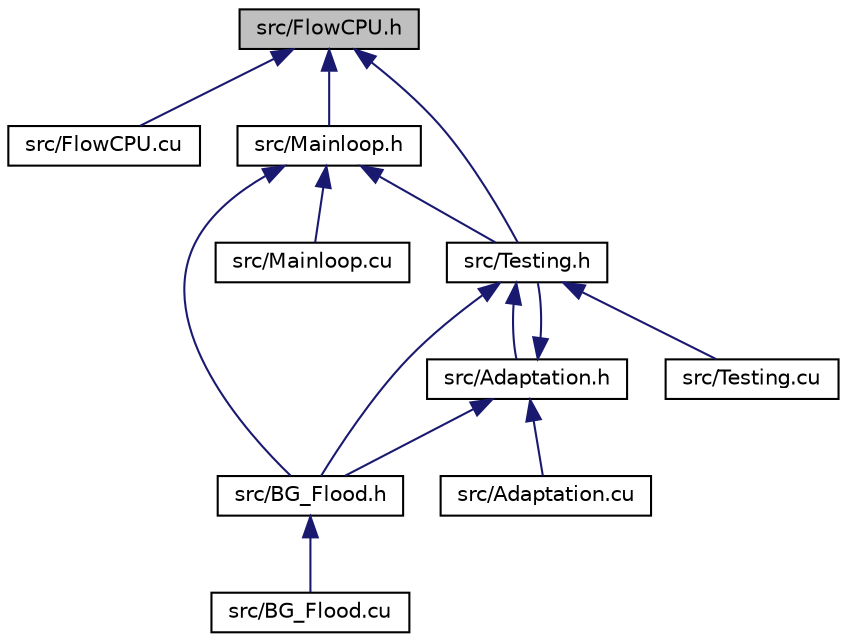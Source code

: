 digraph "src/FlowCPU.h"
{
 // LATEX_PDF_SIZE
  edge [fontname="Helvetica",fontsize="10",labelfontname="Helvetica",labelfontsize="10"];
  node [fontname="Helvetica",fontsize="10",shape=record];
  Node1 [label="src/FlowCPU.h",height=0.2,width=0.4,color="black", fillcolor="grey75", style="filled", fontcolor="black",tooltip=" "];
  Node1 -> Node2 [dir="back",color="midnightblue",fontsize="10",style="solid"];
  Node2 [label="src/FlowCPU.cu",height=0.2,width=0.4,color="black", fillcolor="white", style="filled",URL="$FlowCPU_8cu.html",tooltip=" "];
  Node1 -> Node3 [dir="back",color="midnightblue",fontsize="10",style="solid"];
  Node3 [label="src/Mainloop.h",height=0.2,width=0.4,color="black", fillcolor="white", style="filled",URL="$Mainloop_8h.html",tooltip=" "];
  Node3 -> Node4 [dir="back",color="midnightblue",fontsize="10",style="solid"];
  Node4 [label="src/BG_Flood.h",height=0.2,width=0.4,color="black", fillcolor="white", style="filled",URL="$BG__Flood_8h.html",tooltip=" "];
  Node4 -> Node5 [dir="back",color="midnightblue",fontsize="10",style="solid"];
  Node5 [label="src/BG_Flood.cu",height=0.2,width=0.4,color="black", fillcolor="white", style="filled",URL="$BG__Flood_8cu.html",tooltip=" "];
  Node3 -> Node6 [dir="back",color="midnightblue",fontsize="10",style="solid"];
  Node6 [label="src/Mainloop.cu",height=0.2,width=0.4,color="black", fillcolor="white", style="filled",URL="$Mainloop_8cu.html",tooltip=" "];
  Node3 -> Node7 [dir="back",color="midnightblue",fontsize="10",style="solid"];
  Node7 [label="src/Testing.h",height=0.2,width=0.4,color="black", fillcolor="white", style="filled",URL="$Testing_8h.html",tooltip=" "];
  Node7 -> Node8 [dir="back",color="midnightblue",fontsize="10",style="solid"];
  Node8 [label="src/Adaptation.h",height=0.2,width=0.4,color="black", fillcolor="white", style="filled",URL="$Adaptation_8h.html",tooltip=" "];
  Node8 -> Node9 [dir="back",color="midnightblue",fontsize="10",style="solid"];
  Node9 [label="src/Adaptation.cu",height=0.2,width=0.4,color="black", fillcolor="white", style="filled",URL="$Adaptation_8cu.html",tooltip=" "];
  Node8 -> Node4 [dir="back",color="midnightblue",fontsize="10",style="solid"];
  Node8 -> Node7 [dir="back",color="midnightblue",fontsize="10",style="solid"];
  Node7 -> Node4 [dir="back",color="midnightblue",fontsize="10",style="solid"];
  Node7 -> Node10 [dir="back",color="midnightblue",fontsize="10",style="solid"];
  Node10 [label="src/Testing.cu",height=0.2,width=0.4,color="black", fillcolor="white", style="filled",URL="$Testing_8cu.html",tooltip=" "];
  Node1 -> Node7 [dir="back",color="midnightblue",fontsize="10",style="solid"];
}
